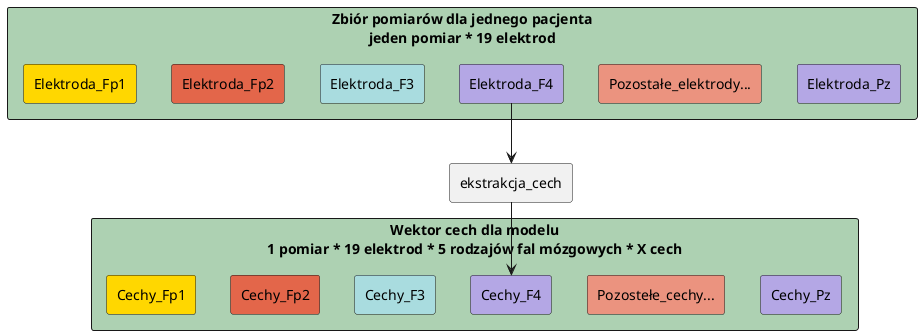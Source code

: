 @startuml measures

rectangle "Zbiór pomiarów dla jednego pacjenta\njeden pomiar * 19 elektrod" #ADD1B2{
    rectangle "Elektroda_Fp1" #FFD700
    rectangle "Elektroda_Fp2" #E3664A
    rectangle "Elektroda_F3" #A9DCDF
    rectangle "Elektroda_F4" #B4A7E5
    rectangle "Pozostałe_elektrody..." #EB937F
    rectangle "Elektroda_Pz" #B4A7E5
}

rectangle "Wektor cech dla modelu\n1 pomiar * 19 elektrod * 5 rodzajów fal mózgowych * X cech" #ADD1B2{
    rectangle "Cechy_Fp1" #FFD700
    rectangle "Cechy_Fp2" #E3664A
    rectangle "Cechy_F3" #A9DCDF
    rectangle "Cechy_F4" #B4A7E5
    rectangle "Pozostełe_cechy..." #EB937F
    rectangle "Cechy_Pz" #B4A7E5
}

rectangle ekstrakcja_cech

"Elektroda_Fp1" -[hidden]right-> "Elektroda_Fp2"
"Elektroda_Fp2" -[hidden]right-> "Elektroda_F3"
"Elektroda_F3" -[hidden]right-> "Elektroda_F4"
"Elektroda_F4" -[hidden]right-> "Pozostałe_elektrody..."
"Pozostałe_elektrody..." -[hidden]right-> "Elektroda_Pz"

"Cechy_Fp1" -[hidden]right-> "Cechy_Fp2"
"Cechy_Fp2" -[hidden]right-> "Cechy_F3"
"Cechy_F3" -[hidden]right-> "Cechy_F4"
"Cechy_F4" -[hidden]right-> "Pozostełe_cechy..."
"Pozostełe_cechy..." -[hidden]right-> "Cechy_Pz"

Elektroda_F4 --> ekstrakcja_cech
ekstrakcja_cech --> Cechy_F4

@enduml
